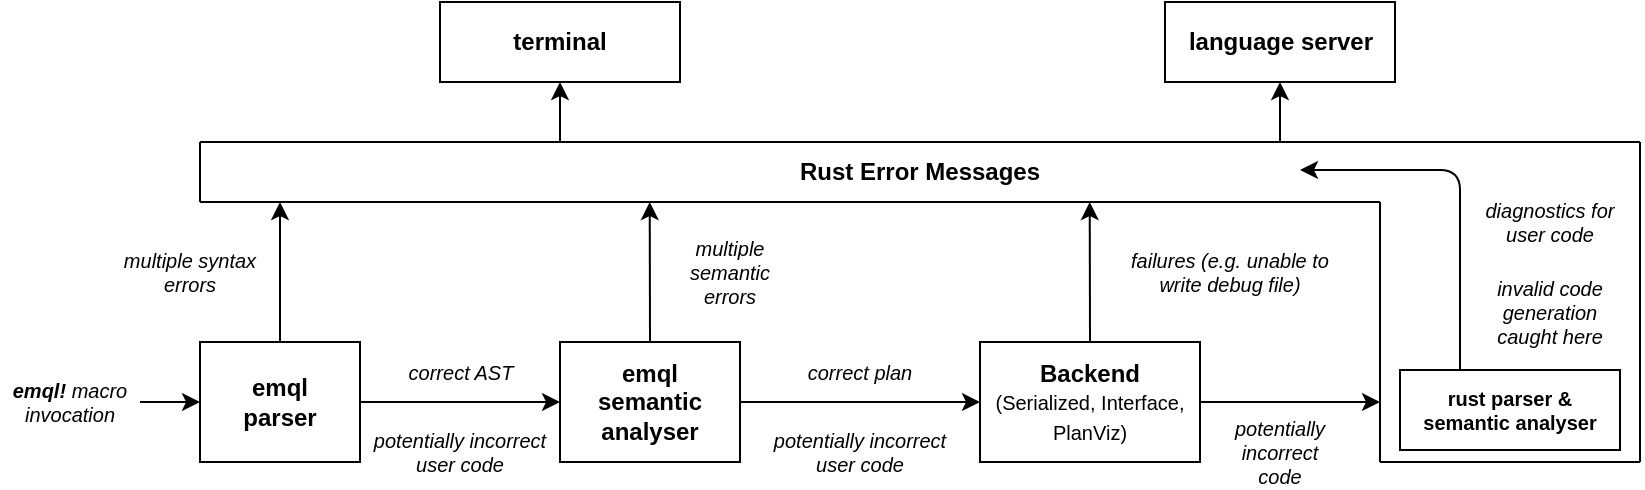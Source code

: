 <mxfile>
    <diagram id="v4eNtKLLIzEm7uM36n2H" name="Page-1">
        <mxGraphModel dx="1939" dy="655" grid="1" gridSize="10" guides="1" tooltips="1" connect="1" arrows="1" fold="1" page="1" pageScale="1" pageWidth="850" pageHeight="1100" math="0" shadow="0">
            <root>
                <mxCell id="0"/>
                <mxCell id="1" parent="0"/>
                <mxCell id="3" style="edgeStyle=none;html=1;exitX=1;exitY=0.5;exitDx=0;exitDy=0;entryX=0;entryY=0.5;entryDx=0;entryDy=0;strokeColor=#000000;" edge="1" parent="1" source="2" target="4">
                    <mxGeometry relative="1" as="geometry">
                        <mxPoint x="300" y="249.905" as="targetPoint"/>
                    </mxGeometry>
                </mxCell>
                <mxCell id="13" style="edgeStyle=none;html=1;exitX=0.5;exitY=0;exitDx=0;exitDy=0;strokeColor=#000000;" edge="1" parent="1" source="2">
                    <mxGeometry relative="1" as="geometry">
                        <mxPoint x="100" y="150" as="targetPoint"/>
                    </mxGeometry>
                </mxCell>
                <mxCell id="2" value="emql&lt;br&gt;parser" style="rounded=0;whiteSpace=wrap;html=1;fontStyle=1;strokeColor=#000000;" vertex="1" parent="1">
                    <mxGeometry x="60" y="220" width="80" height="60" as="geometry"/>
                </mxCell>
                <mxCell id="7" style="edgeStyle=none;html=1;exitX=1;exitY=0.5;exitDx=0;exitDy=0;entryX=0;entryY=0.5;entryDx=0;entryDy=0;strokeColor=#000000;" edge="1" parent="1" source="4" target="5">
                    <mxGeometry relative="1" as="geometry"/>
                </mxCell>
                <mxCell id="16" style="edgeStyle=none;html=1;exitX=0.5;exitY=0;exitDx=0;exitDy=0;strokeColor=#000000;" edge="1" parent="1" source="4">
                    <mxGeometry relative="1" as="geometry">
                        <mxPoint x="284.862" y="150" as="targetPoint"/>
                    </mxGeometry>
                </mxCell>
                <mxCell id="4" value="emql &lt;br&gt;semantic&lt;br&gt;analyser" style="rounded=0;whiteSpace=wrap;html=1;fontStyle=1;strokeColor=#000000;" vertex="1" parent="1">
                    <mxGeometry x="240" y="220" width="90" height="60" as="geometry"/>
                </mxCell>
                <mxCell id="8" style="edgeStyle=none;html=1;exitX=1;exitY=0.5;exitDx=0;exitDy=0;strokeColor=#000000;" edge="1" parent="1" source="5">
                    <mxGeometry relative="1" as="geometry">
                        <mxPoint x="650" y="250" as="targetPoint"/>
                    </mxGeometry>
                </mxCell>
                <mxCell id="18" style="edgeStyle=none;html=1;exitX=0.5;exitY=0;exitDx=0;exitDy=0;strokeColor=#000000;" edge="1" parent="1" source="5">
                    <mxGeometry relative="1" as="geometry">
                        <mxPoint x="504.862" y="150" as="targetPoint"/>
                    </mxGeometry>
                </mxCell>
                <mxCell id="5" value="Backend&lt;br&gt;&lt;font style=&quot;font-size: 10px; font-weight: normal;&quot;&gt;(Serialized, Interface, PlanViz)&lt;/font&gt;" style="rounded=0;whiteSpace=wrap;html=1;fontStyle=1;strokeColor=#000000;" vertex="1" parent="1">
                    <mxGeometry x="450" y="220" width="110" height="60" as="geometry"/>
                </mxCell>
                <mxCell id="19" style="edgeStyle=none;html=1;exitX=0.5;exitY=0;exitDx=0;exitDy=0;" edge="1" parent="1" source="6">
                    <mxGeometry relative="1" as="geometry">
                        <mxPoint x="720.034" y="150" as="targetPoint"/>
                    </mxGeometry>
                </mxCell>
                <mxCell id="6" value="" style="rounded=0;whiteSpace=wrap;html=1;strokeColor=none;" vertex="1" parent="1">
                    <mxGeometry x="650" y="150" width="130" height="130" as="geometry"/>
                </mxCell>
                <mxCell id="9" value="correct AST" style="text;html=1;strokeColor=none;fillColor=none;align=center;verticalAlign=middle;whiteSpace=wrap;rounded=0;fontSize=10;fontStyle=2" vertex="1" parent="1">
                    <mxGeometry x="152.5" y="220" width="75" height="30" as="geometry"/>
                </mxCell>
                <mxCell id="10" value="correct plan" style="text;html=1;strokeColor=none;fillColor=none;align=center;verticalAlign=middle;whiteSpace=wrap;rounded=0;fontSize=10;fontStyle=2" vertex="1" parent="1">
                    <mxGeometry x="350" y="220" width="80" height="30" as="geometry"/>
                </mxCell>
                <mxCell id="11" value="potentially incorrect code" style="text;html=1;strokeColor=none;fillColor=none;align=center;verticalAlign=middle;whiteSpace=wrap;rounded=0;fontSize=10;fontStyle=2" vertex="1" parent="1">
                    <mxGeometry x="570" y="260" width="60" height="30" as="geometry"/>
                </mxCell>
                <mxCell id="12" value="potentially incorrect user code" style="text;html=1;strokeColor=none;fillColor=none;align=center;verticalAlign=middle;whiteSpace=wrap;rounded=0;fontSize=10;fontStyle=2" vertex="1" parent="1">
                    <mxGeometry x="340" y="260" width="100" height="30" as="geometry"/>
                </mxCell>
                <mxCell id="14" value="multiple syntax errors" style="text;html=1;strokeColor=none;fillColor=none;align=center;verticalAlign=middle;whiteSpace=wrap;rounded=0;fontSize=10;fontStyle=2" vertex="1" parent="1">
                    <mxGeometry x="20" y="170" width="70" height="30" as="geometry"/>
                </mxCell>
                <mxCell id="15" value="multiple semantic errors" style="text;html=1;strokeColor=none;fillColor=none;align=center;verticalAlign=middle;whiteSpace=wrap;rounded=0;fontSize=10;fontStyle=2" vertex="1" parent="1">
                    <mxGeometry x="290" y="170" width="70" height="30" as="geometry"/>
                </mxCell>
                <mxCell id="17" value="failures (e.g. unable to write debug file)" style="text;html=1;strokeColor=none;fillColor=none;align=center;verticalAlign=middle;whiteSpace=wrap;rounded=0;fontSize=10;fontStyle=2" vertex="1" parent="1">
                    <mxGeometry x="520" y="170" width="110" height="30" as="geometry"/>
                </mxCell>
                <mxCell id="20" value="diagnostics for user code" style="text;html=1;strokeColor=none;fillColor=none;align=center;verticalAlign=middle;whiteSpace=wrap;rounded=0;fontSize=10;fontStyle=2" vertex="1" parent="1">
                    <mxGeometry x="700" y="150" width="70" height="20" as="geometry"/>
                </mxCell>
                <mxCell id="21" value="invalid code&lt;br&gt;generation &lt;br&gt;caught here" style="text;html=1;strokeColor=none;fillColor=none;align=center;verticalAlign=middle;whiteSpace=wrap;rounded=0;fontSize=10;fontStyle=2" vertex="1" parent="1">
                    <mxGeometry x="700" y="190" width="70" height="30" as="geometry"/>
                </mxCell>
                <mxCell id="25" style="edgeStyle=none;html=1;exitX=0.75;exitY=0;exitDx=0;exitDy=0;entryX=0.5;entryY=1;entryDx=0;entryDy=0;strokeColor=#000000;" edge="1" parent="1" source="22" target="24">
                    <mxGeometry relative="1" as="geometry"/>
                </mxCell>
                <mxCell id="26" style="edgeStyle=none;html=1;exitX=0.25;exitY=0;exitDx=0;exitDy=0;entryX=0.5;entryY=1;entryDx=0;entryDy=0;strokeColor=#000000;" edge="1" parent="1" source="22" target="23">
                    <mxGeometry relative="1" as="geometry"/>
                </mxCell>
                <mxCell id="22" value="Rust Error Messages" style="rounded=0;whiteSpace=wrap;html=1;strokeColor=none;fontStyle=1" vertex="1" parent="1">
                    <mxGeometry x="60" y="120" width="720" height="30" as="geometry"/>
                </mxCell>
                <mxCell id="23" value="terminal" style="rounded=0;whiteSpace=wrap;html=1;fontStyle=1;strokeColor=#000000;" vertex="1" parent="1">
                    <mxGeometry x="180" y="50" width="120" height="40" as="geometry"/>
                </mxCell>
                <mxCell id="24" value="language server" style="rounded=0;whiteSpace=wrap;html=1;fontStyle=1;strokeColor=#000000;" vertex="1" parent="1">
                    <mxGeometry x="542.5" y="50" width="115" height="40" as="geometry"/>
                </mxCell>
                <mxCell id="28" value="" style="endArrow=none;html=1;fontSize=10;exitX=0;exitY=1;exitDx=0;exitDy=0;entryX=1;entryY=1;entryDx=0;entryDy=0;strokeColor=#000000;" edge="1" parent="1" source="6" target="6">
                    <mxGeometry width="50" height="50" relative="1" as="geometry">
                        <mxPoint x="690" y="330" as="sourcePoint"/>
                        <mxPoint x="740" y="280" as="targetPoint"/>
                    </mxGeometry>
                </mxCell>
                <mxCell id="29" value="" style="endArrow=none;html=1;fontSize=10;entryX=0;entryY=1;entryDx=0;entryDy=0;exitX=0;exitY=0;exitDx=0;exitDy=0;strokeColor=#000000;" edge="1" parent="1" source="6" target="6">
                    <mxGeometry width="50" height="50" relative="1" as="geometry">
                        <mxPoint x="580" y="340" as="sourcePoint"/>
                        <mxPoint x="630" y="290" as="targetPoint"/>
                    </mxGeometry>
                </mxCell>
                <mxCell id="30" value="" style="endArrow=none;html=1;fontSize=10;entryX=0;entryY=0;entryDx=0;entryDy=0;exitX=0;exitY=1;exitDx=0;exitDy=0;strokeColor=#000000;" edge="1" parent="1" source="22" target="6">
                    <mxGeometry width="50" height="50" relative="1" as="geometry">
                        <mxPoint x="390" y="230" as="sourcePoint"/>
                        <mxPoint x="440" y="180" as="targetPoint"/>
                    </mxGeometry>
                </mxCell>
                <mxCell id="31" value="" style="endArrow=none;html=1;fontSize=10;exitX=0;exitY=1;exitDx=0;exitDy=0;entryX=0;entryY=0;entryDx=0;entryDy=0;strokeColor=#000000;" edge="1" parent="1" source="22" target="22">
                    <mxGeometry width="50" height="50" relative="1" as="geometry">
                        <mxPoint x="-30" y="90" as="sourcePoint"/>
                        <mxPoint x="20" y="40" as="targetPoint"/>
                    </mxGeometry>
                </mxCell>
                <mxCell id="32" value="" style="endArrow=none;html=1;fontSize=10;exitX=0;exitY=0;exitDx=0;exitDy=0;entryX=1;entryY=0;entryDx=0;entryDy=0;strokeColor=#000000;" edge="1" parent="1" source="22" target="22">
                    <mxGeometry width="50" height="50" relative="1" as="geometry">
                        <mxPoint x="100" y="50" as="sourcePoint"/>
                        <mxPoint x="150" as="targetPoint"/>
                    </mxGeometry>
                </mxCell>
                <mxCell id="33" value="" style="endArrow=none;html=1;fontSize=10;exitX=1;exitY=0;exitDx=0;exitDy=0;entryX=1;entryY=1;entryDx=0;entryDy=0;strokeColor=#000000;" edge="1" parent="1" source="22" target="6">
                    <mxGeometry width="50" height="50" relative="1" as="geometry">
                        <mxPoint x="870" y="90" as="sourcePoint"/>
                        <mxPoint x="920" y="40" as="targetPoint"/>
                    </mxGeometry>
                </mxCell>
                <mxCell id="35" style="edgeStyle=none;html=1;fontSize=10;strokeColor=#000000;" edge="1" parent="1">
                    <mxGeometry relative="1" as="geometry">
                        <mxPoint x="610" y="134" as="targetPoint"/>
                        <mxPoint x="690" y="234" as="sourcePoint"/>
                        <Array as="points">
                            <mxPoint x="690" y="134"/>
                        </Array>
                    </mxGeometry>
                </mxCell>
                <mxCell id="34" value="rust parser &amp;amp; semantic analyser" style="rounded=0;whiteSpace=wrap;html=1;fontSize=10;fontStyle=1;strokeColor=#000000;" vertex="1" parent="1">
                    <mxGeometry x="660" y="234" width="110" height="40" as="geometry"/>
                </mxCell>
                <mxCell id="37" style="edgeStyle=none;html=1;exitX=1;exitY=0.5;exitDx=0;exitDy=0;entryX=0;entryY=0.5;entryDx=0;entryDy=0;fontSize=10;strokeColor=#000000;" edge="1" parent="1" source="36" target="2">
                    <mxGeometry relative="1" as="geometry"/>
                </mxCell>
                <mxCell id="36" value="&lt;b&gt;emql!&lt;/b&gt; macro invocation" style="text;html=1;strokeColor=none;fillColor=none;align=center;verticalAlign=middle;whiteSpace=wrap;rounded=0;fontSize=10;fontStyle=2" vertex="1" parent="1">
                    <mxGeometry x="-40" y="235" width="70" height="30" as="geometry"/>
                </mxCell>
                <mxCell id="38" value="potentially incorrect user code" style="text;html=1;strokeColor=none;fillColor=none;align=center;verticalAlign=middle;whiteSpace=wrap;rounded=0;fontSize=10;fontStyle=2" vertex="1" parent="1">
                    <mxGeometry x="140" y="260" width="100" height="30" as="geometry"/>
                </mxCell>
            </root>
        </mxGraphModel>
    </diagram>
</mxfile>